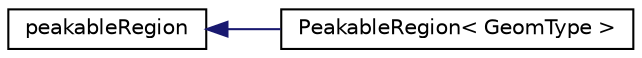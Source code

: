 digraph "Graphical Class Hierarchy"
{
 // LATEX_PDF_SIZE
  edge [fontname="Helvetica",fontsize="10",labelfontname="Helvetica",labelfontsize="10"];
  node [fontname="Helvetica",fontsize="10",shape=record];
  rankdir="LR";
  Node0 [label="peakableRegion",height=0.2,width=0.4,color="black", fillcolor="white", style="filled",URL="$classpFlow_1_1peakableRegion.html",tooltip=" "];
  Node0 -> Node1 [dir="back",color="midnightblue",fontsize="10",style="solid",fontname="Helvetica"];
  Node1 [label="PeakableRegion\< GeomType \>",height=0.2,width=0.4,color="black", fillcolor="white", style="filled",URL="$classpFlow_1_1PeakableRegion.html",tooltip=" "];
}
